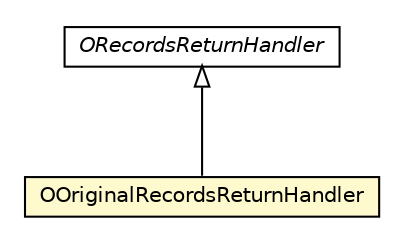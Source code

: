 #!/usr/local/bin/dot
#
# Class diagram 
# Generated by UMLGraph version R5_6-24-gf6e263 (http://www.umlgraph.org/)
#

digraph G {
	edge [fontname="Helvetica",fontsize=10,labelfontname="Helvetica",labelfontsize=10];
	node [fontname="Helvetica",fontsize=10,shape=plaintext];
	nodesep=0.25;
	ranksep=0.5;
	// com.orientechnologies.orient.core.sql.ORecordsReturnHandler
	c2723713 [label=<<table title="com.orientechnologies.orient.core.sql.ORecordsReturnHandler" border="0" cellborder="1" cellspacing="0" cellpadding="2" port="p" href="./ORecordsReturnHandler.html">
		<tr><td><table border="0" cellspacing="0" cellpadding="1">
<tr><td align="center" balign="center"><font face="Helvetica-Oblique"> ORecordsReturnHandler </font></td></tr>
		</table></td></tr>
		</table>>, URL="./ORecordsReturnHandler.html", fontname="Helvetica", fontcolor="black", fontsize=10.0];
	// com.orientechnologies.orient.core.sql.OOriginalRecordsReturnHandler
	c2723725 [label=<<table title="com.orientechnologies.orient.core.sql.OOriginalRecordsReturnHandler" border="0" cellborder="1" cellspacing="0" cellpadding="2" port="p" bgcolor="lemonChiffon" href="./OOriginalRecordsReturnHandler.html">
		<tr><td><table border="0" cellspacing="0" cellpadding="1">
<tr><td align="center" balign="center"> OOriginalRecordsReturnHandler </td></tr>
		</table></td></tr>
		</table>>, URL="./OOriginalRecordsReturnHandler.html", fontname="Helvetica", fontcolor="black", fontsize=10.0];
	//com.orientechnologies.orient.core.sql.OOriginalRecordsReturnHandler extends com.orientechnologies.orient.core.sql.ORecordsReturnHandler
	c2723713:p -> c2723725:p [dir=back,arrowtail=empty];
}


